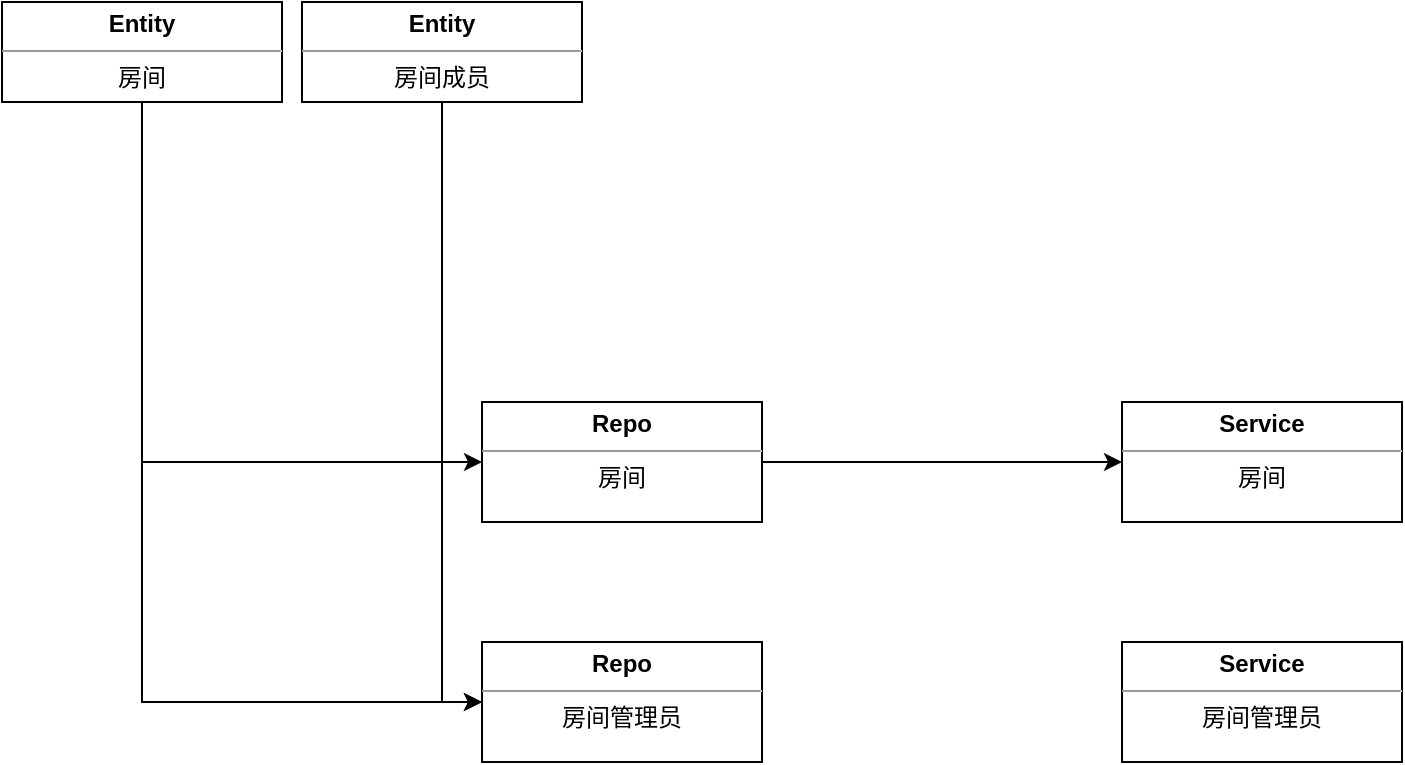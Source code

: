 <mxfile version="14.7.5" type="github">
  <diagram id="PoX8S7cS3Az8JxbZ1rU_" name="Page-1">
    <mxGraphModel dx="2324" dy="730" grid="1" gridSize="10" guides="1" tooltips="1" connect="1" arrows="1" fold="1" page="1" pageScale="1" pageWidth="827" pageHeight="1169" math="0" shadow="0">
      <root>
        <mxCell id="0" />
        <mxCell id="1" parent="0" />
        <mxCell id="aUfZhPqX8Fduigicx2p3-7" style="edgeStyle=orthogonalEdgeStyle;rounded=0;orthogonalLoop=1;jettySize=auto;html=1;entryX=0;entryY=0.5;entryDx=0;entryDy=0;exitX=0.5;exitY=1;exitDx=0;exitDy=0;" edge="1" parent="1" source="_qeGP8EwscZHUrXhROF0-10" target="aUfZhPqX8Fduigicx2p3-5">
          <mxGeometry relative="1" as="geometry" />
        </mxCell>
        <mxCell id="aUfZhPqX8Fduigicx2p3-8" style="edgeStyle=orthogonalEdgeStyle;rounded=0;orthogonalLoop=1;jettySize=auto;html=1;entryX=0;entryY=0.5;entryDx=0;entryDy=0;exitX=0.5;exitY=1;exitDx=0;exitDy=0;" edge="1" parent="1" source="_qeGP8EwscZHUrXhROF0-10" target="aUfZhPqX8Fduigicx2p3-1">
          <mxGeometry relative="1" as="geometry" />
        </mxCell>
        <mxCell id="_qeGP8EwscZHUrXhROF0-10" value="&lt;p style=&quot;margin: 4px 0px 0px&quot;&gt;&lt;b&gt;Entity&lt;/b&gt;&lt;/p&gt;&lt;hr size=&quot;1&quot;&gt;&lt;div style=&quot;height: 2px&quot;&gt;房间&lt;/div&gt;" style="verticalAlign=top;align=center;overflow=fill;fontSize=12;fontFamily=Helvetica;html=1;" parent="1" vertex="1">
          <mxGeometry x="-470" y="80" width="140" height="50" as="geometry" />
        </mxCell>
        <mxCell id="aUfZhPqX8Fduigicx2p3-9" style="edgeStyle=orthogonalEdgeStyle;rounded=0;orthogonalLoop=1;jettySize=auto;html=1;entryX=0;entryY=0.5;entryDx=0;entryDy=0;" edge="1" parent="1" source="_qeGP8EwscZHUrXhROF0-11" target="aUfZhPqX8Fduigicx2p3-5">
          <mxGeometry relative="1" as="geometry" />
        </mxCell>
        <mxCell id="_qeGP8EwscZHUrXhROF0-11" value="&lt;p style=&quot;margin: 4px 0px 0px&quot;&gt;&lt;b&gt;Entity&lt;/b&gt;&lt;/p&gt;&lt;hr size=&quot;1&quot;&gt;&lt;div style=&quot;height: 2px&quot;&gt;房间成员&lt;/div&gt;" style="verticalAlign=top;align=center;overflow=fill;fontSize=12;fontFamily=Helvetica;html=1;" parent="1" vertex="1">
          <mxGeometry x="-320" y="80" width="140" height="50" as="geometry" />
        </mxCell>
        <mxCell id="_qeGP8EwscZHUrXhROF0-30" value="&lt;p style=&quot;margin: 4px 0px 0px&quot;&gt;&lt;b&gt;Service&lt;/b&gt;&lt;br&gt;&lt;/p&gt;&lt;hr size=&quot;1&quot;&gt;&lt;div style=&quot;height: 2px&quot;&gt;房间&lt;/div&gt;" style="verticalAlign=top;align=center;overflow=fill;fontSize=12;fontFamily=Helvetica;html=1;" parent="1" vertex="1">
          <mxGeometry x="90" y="280" width="140" height="60" as="geometry" />
        </mxCell>
        <mxCell id="aUfZhPqX8Fduigicx2p3-2" style="edgeStyle=orthogonalEdgeStyle;rounded=0;orthogonalLoop=1;jettySize=auto;html=1;entryX=0;entryY=0.5;entryDx=0;entryDy=0;" edge="1" parent="1" source="aUfZhPqX8Fduigicx2p3-1" target="_qeGP8EwscZHUrXhROF0-30">
          <mxGeometry relative="1" as="geometry" />
        </mxCell>
        <mxCell id="aUfZhPqX8Fduigicx2p3-1" value="&lt;p style=&quot;margin: 4px 0px 0px&quot;&gt;&lt;b&gt;Repo&lt;/b&gt;&lt;/p&gt;&lt;hr size=&quot;1&quot;&gt;&lt;div style=&quot;height: 2px&quot;&gt;房间&lt;/div&gt;" style="verticalAlign=top;align=center;overflow=fill;fontSize=12;fontFamily=Helvetica;html=1;" vertex="1" parent="1">
          <mxGeometry x="-230" y="280" width="140" height="60" as="geometry" />
        </mxCell>
        <mxCell id="aUfZhPqX8Fduigicx2p3-4" value="&lt;p style=&quot;margin: 4px 0px 0px&quot;&gt;&lt;b&gt;Service&lt;/b&gt;&lt;br&gt;&lt;/p&gt;&lt;hr size=&quot;1&quot;&gt;&lt;div style=&quot;height: 2px&quot;&gt;房间管理员&lt;/div&gt;&lt;div style=&quot;height: 2px&quot;&gt;&lt;br&gt;&lt;/div&gt;" style="verticalAlign=top;align=center;overflow=fill;fontSize=12;fontFamily=Helvetica;html=1;" vertex="1" parent="1">
          <mxGeometry x="90" y="400" width="140" height="60" as="geometry" />
        </mxCell>
        <mxCell id="aUfZhPqX8Fduigicx2p3-5" value="&lt;p style=&quot;margin: 4px 0px 0px&quot;&gt;&lt;b&gt;Repo&lt;/b&gt;&lt;/p&gt;&lt;hr size=&quot;1&quot;&gt;&lt;div style=&quot;height: 2px&quot;&gt;房间管理员&lt;/div&gt;&lt;div style=&quot;height: 2px&quot;&gt;&lt;br&gt;&lt;/div&gt;" style="verticalAlign=top;align=center;overflow=fill;fontSize=12;fontFamily=Helvetica;html=1;" vertex="1" parent="1">
          <mxGeometry x="-230" y="400" width="140" height="60" as="geometry" />
        </mxCell>
      </root>
    </mxGraphModel>
  </diagram>
</mxfile>
